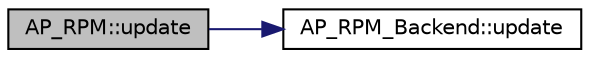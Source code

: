 digraph "AP_RPM::update"
{
 // INTERACTIVE_SVG=YES
  edge [fontname="Helvetica",fontsize="10",labelfontname="Helvetica",labelfontsize="10"];
  node [fontname="Helvetica",fontsize="10",shape=record];
  rankdir="LR";
  Node1 [label="AP_RPM::update",height=0.2,width=0.4,color="black", fillcolor="grey75", style="filled", fontcolor="black"];
  Node1 -> Node2 [color="midnightblue",fontsize="10",style="solid",fontname="Helvetica"];
  Node2 [label="AP_RPM_Backend::update",height=0.2,width=0.4,color="black", fillcolor="white", style="filled",URL="$classAP__RPM__Backend.html#a20e5d978d3667dd2c99313e570fc5bd1"];
}
